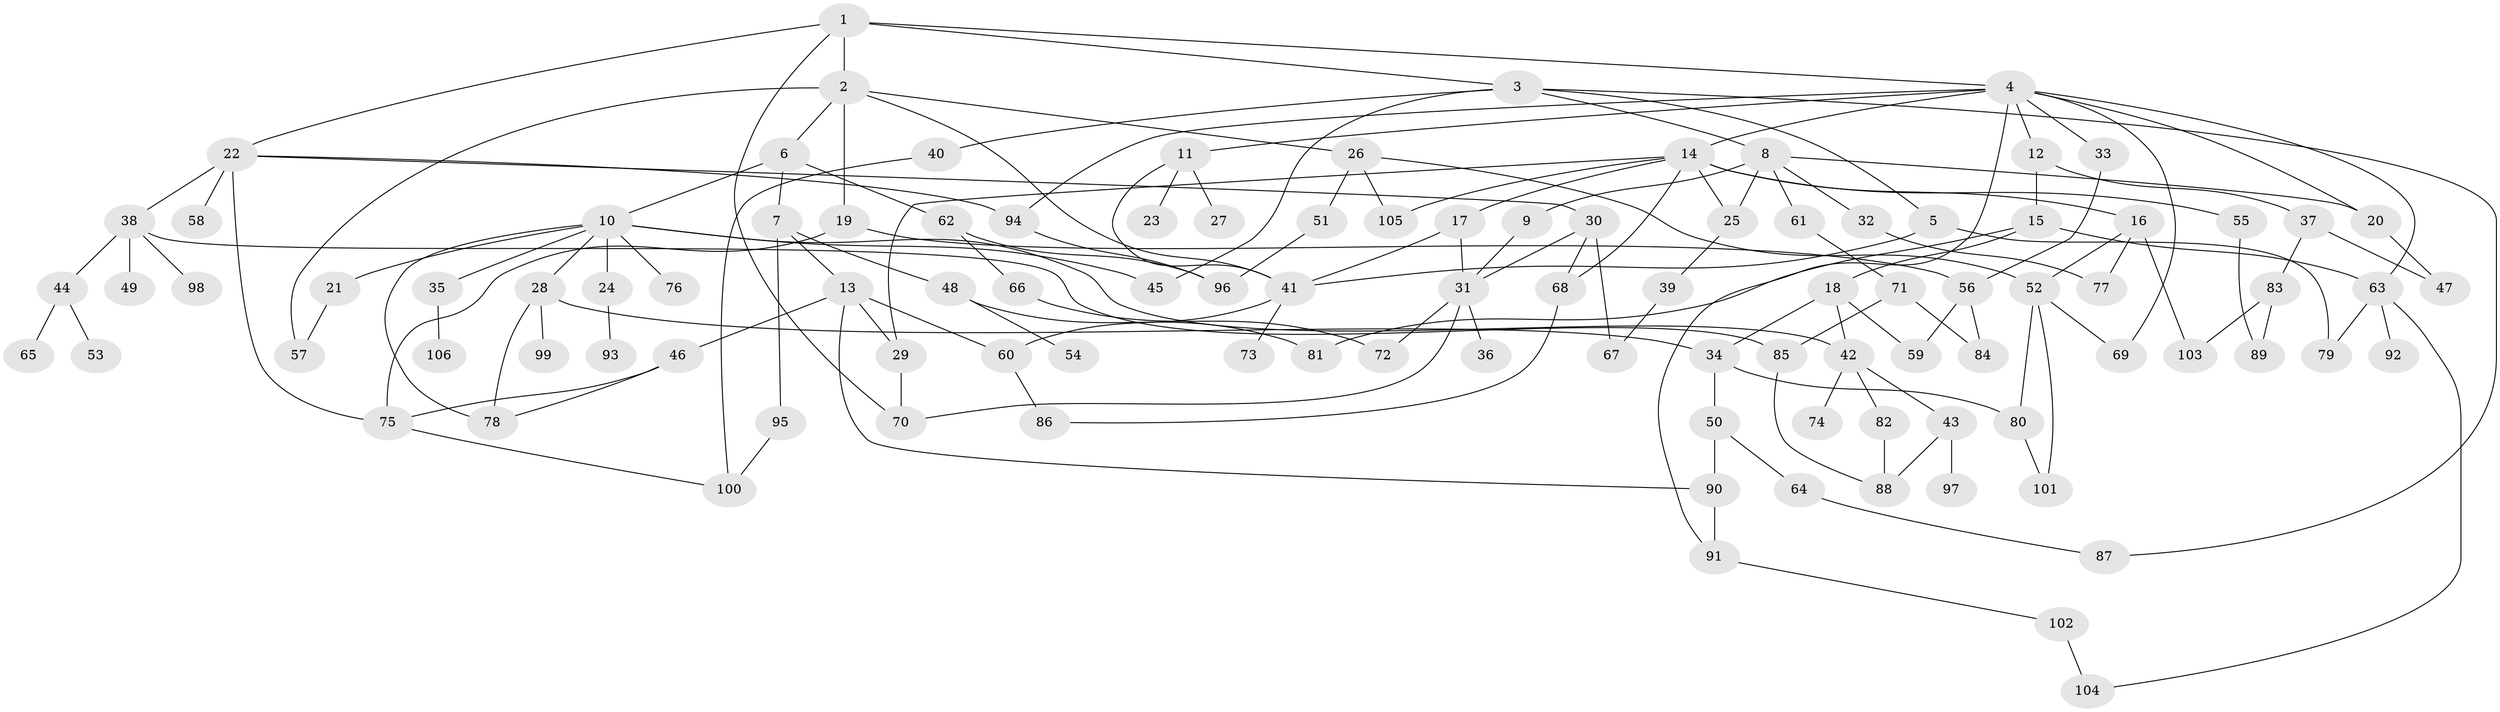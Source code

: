 // Generated by graph-tools (version 1.1) at 2025/25/03/09/25 03:25:29]
// undirected, 106 vertices, 155 edges
graph export_dot {
graph [start="1"]
  node [color=gray90,style=filled];
  1;
  2;
  3;
  4;
  5;
  6;
  7;
  8;
  9;
  10;
  11;
  12;
  13;
  14;
  15;
  16;
  17;
  18;
  19;
  20;
  21;
  22;
  23;
  24;
  25;
  26;
  27;
  28;
  29;
  30;
  31;
  32;
  33;
  34;
  35;
  36;
  37;
  38;
  39;
  40;
  41;
  42;
  43;
  44;
  45;
  46;
  47;
  48;
  49;
  50;
  51;
  52;
  53;
  54;
  55;
  56;
  57;
  58;
  59;
  60;
  61;
  62;
  63;
  64;
  65;
  66;
  67;
  68;
  69;
  70;
  71;
  72;
  73;
  74;
  75;
  76;
  77;
  78;
  79;
  80;
  81;
  82;
  83;
  84;
  85;
  86;
  87;
  88;
  89;
  90;
  91;
  92;
  93;
  94;
  95;
  96;
  97;
  98;
  99;
  100;
  101;
  102;
  103;
  104;
  105;
  106;
  1 -- 2;
  1 -- 3;
  1 -- 4;
  1 -- 22;
  1 -- 70;
  2 -- 6;
  2 -- 19;
  2 -- 26;
  2 -- 57;
  2 -- 41;
  3 -- 5;
  3 -- 8;
  3 -- 40;
  3 -- 45;
  3 -- 87;
  4 -- 11;
  4 -- 12;
  4 -- 14;
  4 -- 33;
  4 -- 91;
  4 -- 94;
  4 -- 63;
  4 -- 20;
  4 -- 69;
  5 -- 79;
  5 -- 41;
  6 -- 7;
  6 -- 10;
  6 -- 62;
  7 -- 13;
  7 -- 48;
  7 -- 95;
  8 -- 9;
  8 -- 20;
  8 -- 25;
  8 -- 32;
  8 -- 61;
  9 -- 31;
  10 -- 21;
  10 -- 24;
  10 -- 28;
  10 -- 35;
  10 -- 42;
  10 -- 76;
  10 -- 78;
  10 -- 45;
  11 -- 23;
  11 -- 27;
  11 -- 41;
  12 -- 15;
  12 -- 37;
  13 -- 29;
  13 -- 46;
  13 -- 90;
  13 -- 60;
  14 -- 16;
  14 -- 17;
  14 -- 55;
  14 -- 105;
  14 -- 29;
  14 -- 25;
  14 -- 68;
  15 -- 18;
  15 -- 63;
  15 -- 81;
  16 -- 77;
  16 -- 103;
  16 -- 52;
  17 -- 31;
  17 -- 41;
  18 -- 34;
  18 -- 59;
  18 -- 42;
  19 -- 56;
  19 -- 75;
  20 -- 47;
  21 -- 57;
  22 -- 30;
  22 -- 38;
  22 -- 58;
  22 -- 75;
  22 -- 94;
  24 -- 93;
  25 -- 39;
  26 -- 51;
  26 -- 52;
  26 -- 105;
  28 -- 99;
  28 -- 34;
  28 -- 78;
  29 -- 70;
  30 -- 31;
  30 -- 67;
  30 -- 68;
  31 -- 36;
  31 -- 70;
  31 -- 72;
  32 -- 77;
  33 -- 56;
  34 -- 50;
  34 -- 80;
  35 -- 106;
  37 -- 47;
  37 -- 83;
  38 -- 44;
  38 -- 49;
  38 -- 98;
  38 -- 85;
  39 -- 67;
  40 -- 100;
  41 -- 60;
  41 -- 73;
  42 -- 43;
  42 -- 74;
  42 -- 82;
  43 -- 88;
  43 -- 97;
  44 -- 53;
  44 -- 65;
  46 -- 75;
  46 -- 78;
  48 -- 54;
  48 -- 81;
  50 -- 64;
  50 -- 90;
  51 -- 96;
  52 -- 69;
  52 -- 80;
  52 -- 101;
  55 -- 89;
  56 -- 84;
  56 -- 59;
  60 -- 86;
  61 -- 71;
  62 -- 66;
  62 -- 96;
  63 -- 92;
  63 -- 104;
  63 -- 79;
  64 -- 87;
  66 -- 72;
  68 -- 86;
  71 -- 85;
  71 -- 84;
  75 -- 100;
  80 -- 101;
  82 -- 88;
  83 -- 89;
  83 -- 103;
  85 -- 88;
  90 -- 91;
  91 -- 102;
  94 -- 96;
  95 -- 100;
  102 -- 104;
}
